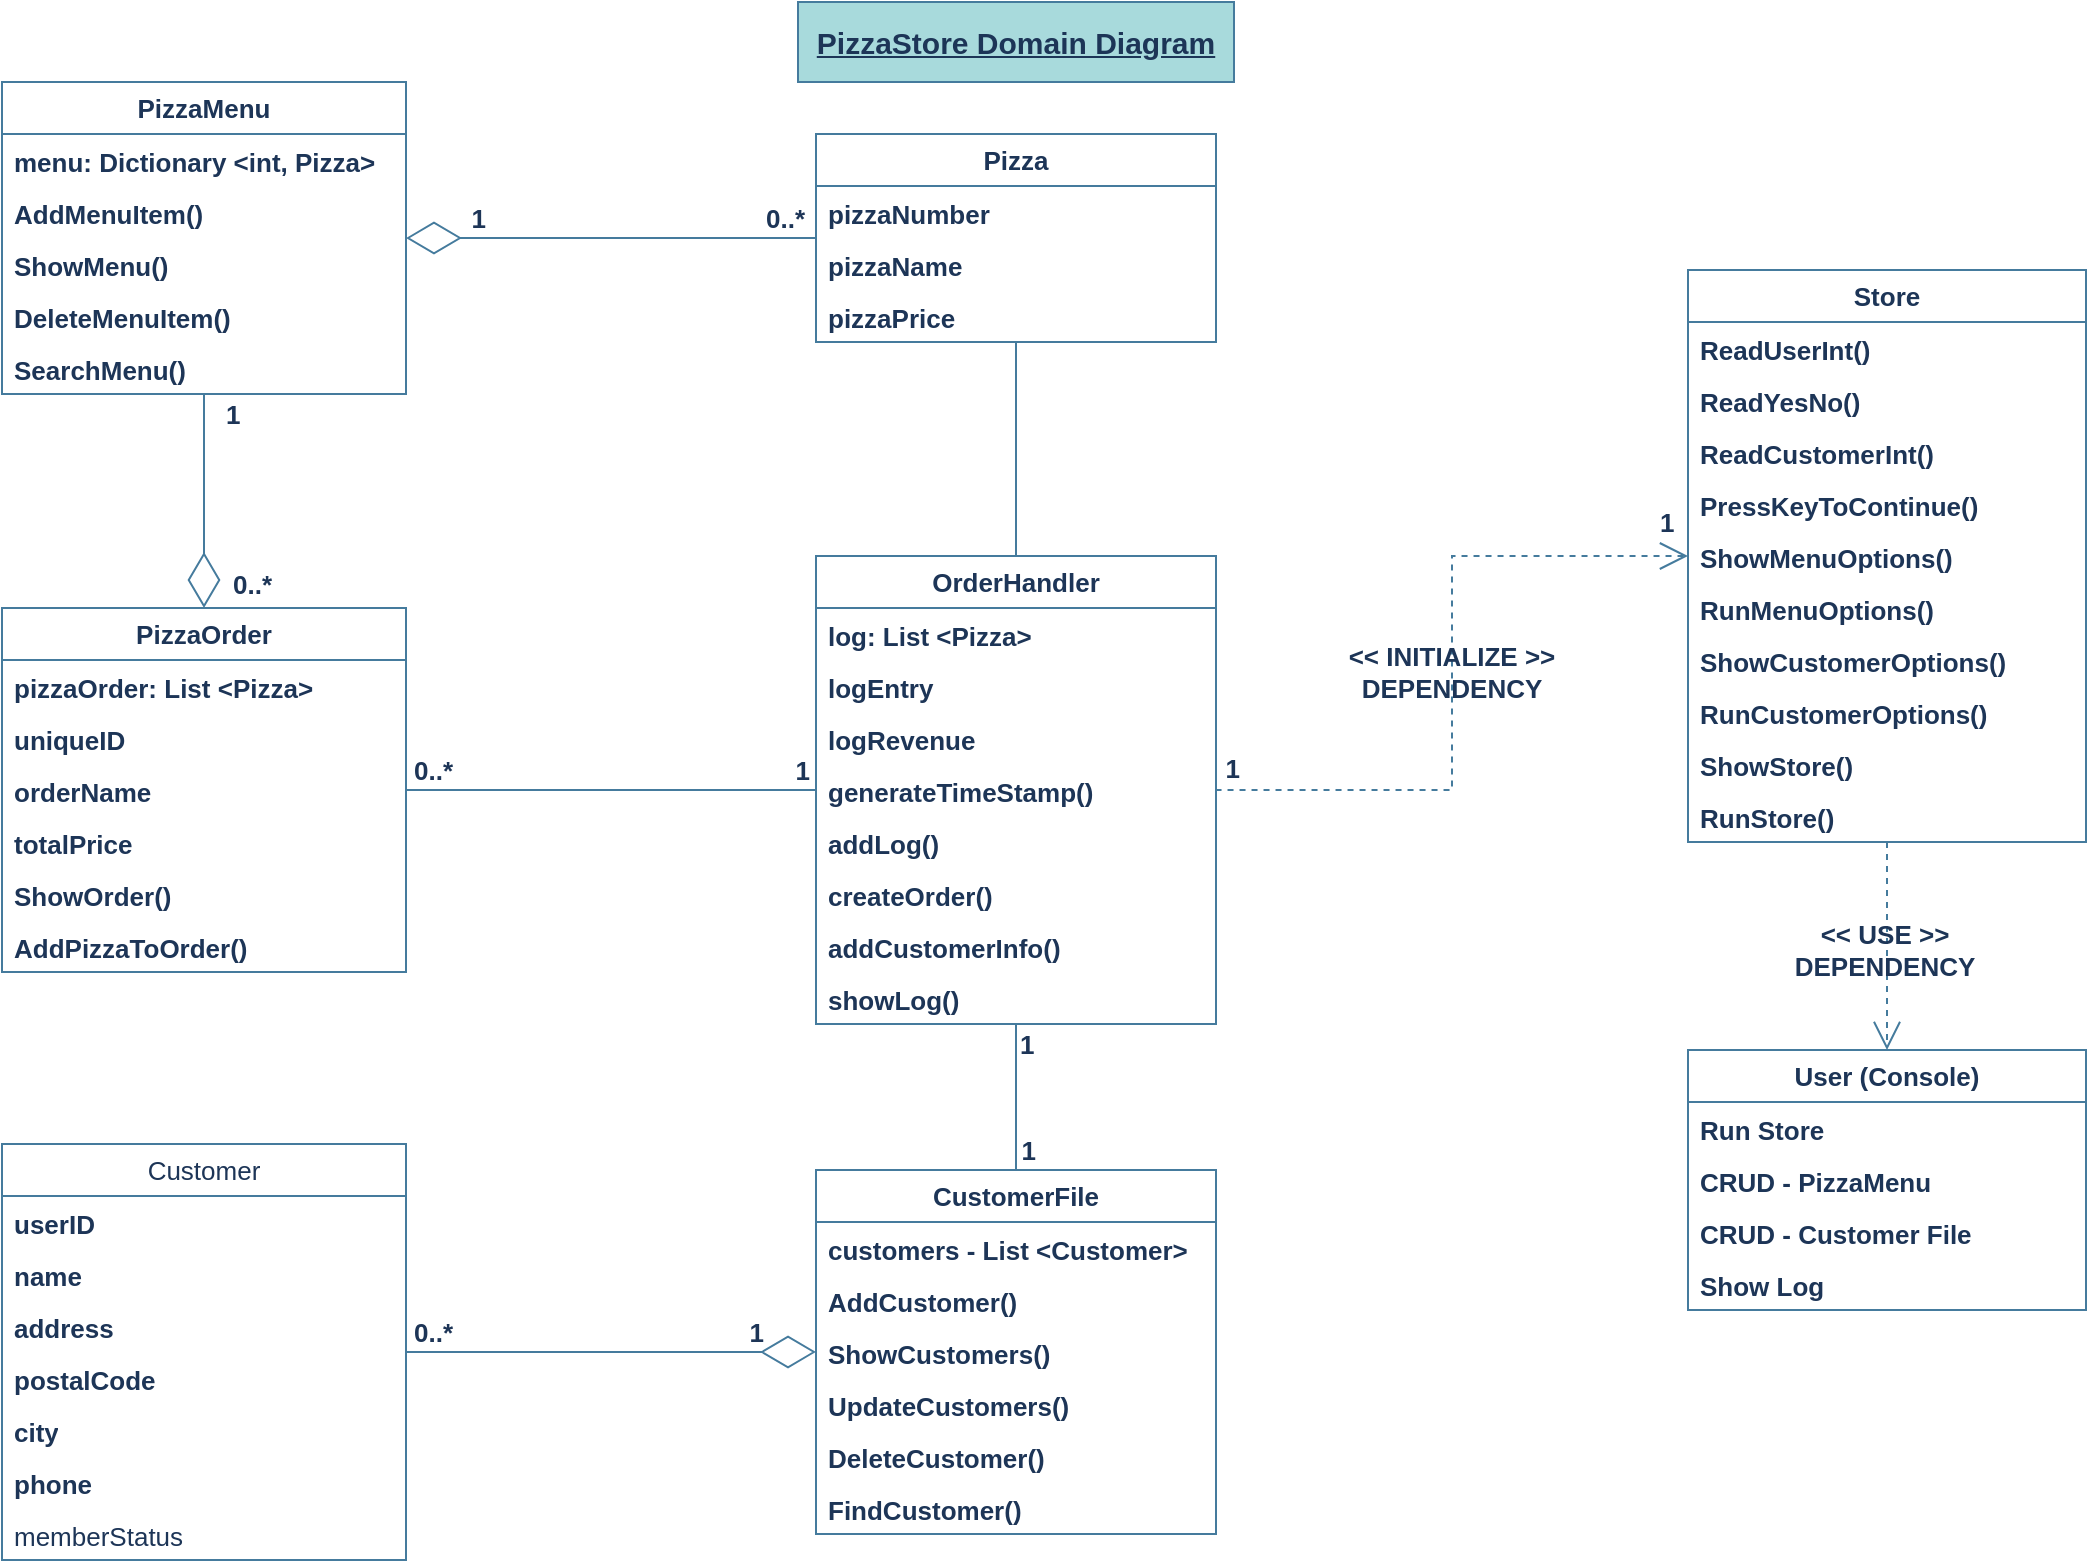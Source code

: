 <mxfile version="22.1.0" type="github">
  <diagram id="C5RBs43oDa-KdzZeNtuy" name="Page-1">
    <mxGraphModel dx="1185" dy="627" grid="1" gridSize="10" guides="1" tooltips="1" connect="1" arrows="1" fold="1" page="1" pageScale="1" pageWidth="1169" pageHeight="827" math="0" shadow="0">
      <root>
        <mxCell id="WIyWlLk6GJQsqaUBKTNV-0" />
        <mxCell id="WIyWlLk6GJQsqaUBKTNV-1" parent="WIyWlLk6GJQsqaUBKTNV-0" />
        <mxCell id="O_Y6mMK3dRPVU0kC8uj1-0" style="edgeStyle=orthogonalEdgeStyle;rounded=0;orthogonalLoop=1;jettySize=auto;html=1;endArrow=none;endFill=0;labelBackgroundColor=none;strokeColor=#457B9D;fontColor=default;" parent="WIyWlLk6GJQsqaUBKTNV-1" source="aBDvLTNAFJ3Gb6Voetzl-57" target="aBDvLTNAFJ3Gb6Voetzl-87" edge="1">
          <mxGeometry relative="1" as="geometry" />
        </mxCell>
        <mxCell id="aBDvLTNAFJ3Gb6Voetzl-57" value="Pizza" style="swimlane;fontStyle=1;childLayout=stackLayout;horizontal=1;startSize=26;fillColor=none;horizontalStack=0;resizeParent=1;resizeParentMax=0;resizeLast=0;collapsible=1;marginBottom=0;whiteSpace=wrap;html=1;fontSize=13;spacing=2;rounded=0;labelBackgroundColor=none;strokeColor=#457B9D;fontColor=#1D3557;" parent="WIyWlLk6GJQsqaUBKTNV-1" vertex="1">
          <mxGeometry x="485" y="86" width="200" height="104" as="geometry" />
        </mxCell>
        <mxCell id="aBDvLTNAFJ3Gb6Voetzl-58" value="pizzaNumber" style="text;strokeColor=none;fillColor=none;align=left;verticalAlign=top;spacingLeft=4;spacingRight=4;overflow=hidden;rotatable=0;points=[[0,0.5],[1,0.5]];portConstraint=eastwest;whiteSpace=wrap;html=1;fontSize=13;spacing=2;rounded=0;labelBackgroundColor=none;fontColor=#1D3557;fontStyle=1" parent="aBDvLTNAFJ3Gb6Voetzl-57" vertex="1">
          <mxGeometry y="26" width="200" height="26" as="geometry" />
        </mxCell>
        <mxCell id="aBDvLTNAFJ3Gb6Voetzl-59" value="pizzaName" style="text;strokeColor=none;fillColor=none;align=left;verticalAlign=top;spacingLeft=4;spacingRight=4;overflow=hidden;rotatable=0;points=[[0,0.5],[1,0.5]];portConstraint=eastwest;whiteSpace=wrap;html=1;fontSize=13;spacing=2;rounded=0;labelBackgroundColor=none;fontColor=#1D3557;fontStyle=1" parent="aBDvLTNAFJ3Gb6Voetzl-57" vertex="1">
          <mxGeometry y="52" width="200" height="26" as="geometry" />
        </mxCell>
        <mxCell id="aBDvLTNAFJ3Gb6Voetzl-60" value="pizzaPrice" style="text;strokeColor=none;fillColor=none;align=left;verticalAlign=top;spacingLeft=4;spacingRight=4;overflow=hidden;rotatable=0;points=[[0,0.5],[1,0.5]];portConstraint=eastwest;whiteSpace=wrap;html=1;fontSize=13;spacing=2;rounded=0;labelBackgroundColor=none;fontColor=#1D3557;fontStyle=1" parent="aBDvLTNAFJ3Gb6Voetzl-57" vertex="1">
          <mxGeometry y="78" width="200" height="26" as="geometry" />
        </mxCell>
        <mxCell id="aBDvLTNAFJ3Gb6Voetzl-66" value="User (Console)" style="swimlane;fontStyle=1;childLayout=stackLayout;horizontal=1;startSize=26;fillColor=none;horizontalStack=0;resizeParent=1;resizeParentMax=0;resizeLast=0;collapsible=1;marginBottom=0;whiteSpace=wrap;html=1;fontSize=13;spacing=2;rounded=0;labelBackgroundColor=none;strokeColor=#457B9D;fontColor=#1D3557;" parent="WIyWlLk6GJQsqaUBKTNV-1" vertex="1">
          <mxGeometry x="921" y="544" width="199" height="130" as="geometry" />
        </mxCell>
        <mxCell id="Fs0DSUo9vgdI05pbm_D--35" value="Run Store" style="text;strokeColor=none;fillColor=none;align=left;verticalAlign=top;spacingLeft=4;spacingRight=4;overflow=hidden;rotatable=0;points=[[0,0.5],[1,0.5]];portConstraint=eastwest;whiteSpace=wrap;html=1;fontSize=13;spacing=2;rounded=0;labelBackgroundColor=none;fontColor=#1D3557;fontStyle=1" parent="aBDvLTNAFJ3Gb6Voetzl-66" vertex="1">
          <mxGeometry y="26" width="199" height="26" as="geometry" />
        </mxCell>
        <mxCell id="aBDvLTNAFJ3Gb6Voetzl-71" value="CRUD - PizzaMenu" style="text;strokeColor=none;fillColor=none;align=left;verticalAlign=top;spacingLeft=4;spacingRight=4;overflow=hidden;rotatable=0;points=[[0,0.5],[1,0.5]];portConstraint=eastwest;whiteSpace=wrap;html=1;fontSize=13;spacing=2;rounded=0;labelBackgroundColor=none;fontColor=#1D3557;fontStyle=1" parent="aBDvLTNAFJ3Gb6Voetzl-66" vertex="1">
          <mxGeometry y="52" width="199" height="26" as="geometry" />
        </mxCell>
        <mxCell id="Fs0DSUo9vgdI05pbm_D--8" value="CRUD - Customer File&amp;nbsp;" style="text;strokeColor=none;fillColor=none;align=left;verticalAlign=top;spacingLeft=4;spacingRight=4;overflow=hidden;rotatable=0;points=[[0,0.5],[1,0.5]];portConstraint=eastwest;whiteSpace=wrap;html=1;fontSize=13;spacing=2;rounded=0;labelBackgroundColor=none;fontColor=#1D3557;fontStyle=1" parent="aBDvLTNAFJ3Gb6Voetzl-66" vertex="1">
          <mxGeometry y="78" width="199" height="26" as="geometry" />
        </mxCell>
        <mxCell id="Fs0DSUo9vgdI05pbm_D--9" value="Show Log" style="text;strokeColor=none;fillColor=none;align=left;verticalAlign=top;spacingLeft=4;spacingRight=4;overflow=hidden;rotatable=0;points=[[0,0.5],[1,0.5]];portConstraint=eastwest;whiteSpace=wrap;html=1;fontSize=13;spacing=2;rounded=0;labelBackgroundColor=none;fontColor=#1D3557;fontStyle=1" parent="aBDvLTNAFJ3Gb6Voetzl-66" vertex="1">
          <mxGeometry y="104" width="199" height="26" as="geometry" />
        </mxCell>
        <mxCell id="aBDvLTNAFJ3Gb6Voetzl-87" value="OrderHandler" style="swimlane;fontStyle=1;childLayout=stackLayout;horizontal=1;startSize=26;fillColor=none;horizontalStack=0;resizeParent=1;resizeParentMax=0;resizeLast=0;collapsible=1;marginBottom=0;whiteSpace=wrap;html=1;fontSize=13;spacing=2;rounded=0;labelBackgroundColor=none;strokeColor=#457B9D;fontColor=#1D3557;" parent="WIyWlLk6GJQsqaUBKTNV-1" vertex="1">
          <mxGeometry x="485" y="297" width="200" height="234" as="geometry" />
        </mxCell>
        <mxCell id="Fs0DSUo9vgdI05pbm_D--30" value="log: List &amp;lt;Pizza&amp;gt;" style="text;strokeColor=none;fillColor=none;align=left;verticalAlign=top;spacingLeft=4;spacingRight=4;overflow=hidden;rotatable=0;points=[[0,0.5],[1,0.5]];portConstraint=eastwest;whiteSpace=wrap;html=1;fontSize=13;spacing=2;rounded=0;labelBackgroundColor=none;fontColor=#1D3557;fontStyle=1" parent="aBDvLTNAFJ3Gb6Voetzl-87" vertex="1">
          <mxGeometry y="26" width="200" height="26" as="geometry" />
        </mxCell>
        <mxCell id="aBDvLTNAFJ3Gb6Voetzl-89" value="logEntry" style="text;strokeColor=none;fillColor=none;align=left;verticalAlign=top;spacingLeft=4;spacingRight=4;overflow=hidden;rotatable=0;points=[[0,0.5],[1,0.5]];portConstraint=eastwest;whiteSpace=wrap;html=1;fontSize=13;spacing=2;rounded=0;labelBackgroundColor=none;fontColor=#1D3557;fontStyle=1" parent="aBDvLTNAFJ3Gb6Voetzl-87" vertex="1">
          <mxGeometry y="52" width="200" height="26" as="geometry" />
        </mxCell>
        <mxCell id="aBDvLTNAFJ3Gb6Voetzl-90" value="logRevenue" style="text;strokeColor=none;fillColor=none;align=left;verticalAlign=top;spacingLeft=4;spacingRight=4;overflow=hidden;rotatable=0;points=[[0,0.5],[1,0.5]];portConstraint=eastwest;whiteSpace=wrap;html=1;fontSize=13;spacing=2;rounded=0;labelBackgroundColor=none;fontColor=#1D3557;fontStyle=1" parent="aBDvLTNAFJ3Gb6Voetzl-87" vertex="1">
          <mxGeometry y="78" width="200" height="26" as="geometry" />
        </mxCell>
        <mxCell id="aBDvLTNAFJ3Gb6Voetzl-92" value="generateTimeStamp()" style="text;strokeColor=none;fillColor=none;align=left;verticalAlign=top;spacingLeft=4;spacingRight=4;overflow=hidden;rotatable=0;points=[[0,0.5],[1,0.5]];portConstraint=eastwest;whiteSpace=wrap;html=1;fontSize=13;spacing=2;rounded=0;labelBackgroundColor=none;fontColor=#1D3557;fontStyle=1" parent="aBDvLTNAFJ3Gb6Voetzl-87" vertex="1">
          <mxGeometry y="104" width="200" height="26" as="geometry" />
        </mxCell>
        <mxCell id="aBDvLTNAFJ3Gb6Voetzl-93" value="addLog()" style="text;strokeColor=none;fillColor=none;align=left;verticalAlign=top;spacingLeft=4;spacingRight=4;overflow=hidden;rotatable=0;points=[[0,0.5],[1,0.5]];portConstraint=eastwest;whiteSpace=wrap;html=1;fontSize=13;spacing=2;rounded=0;labelBackgroundColor=none;fontColor=#1D3557;fontStyle=1" parent="aBDvLTNAFJ3Gb6Voetzl-87" vertex="1">
          <mxGeometry y="130" width="200" height="26" as="geometry" />
        </mxCell>
        <mxCell id="aBDvLTNAFJ3Gb6Voetzl-94" value="createOrder()" style="text;strokeColor=none;fillColor=none;align=left;verticalAlign=top;spacingLeft=4;spacingRight=4;overflow=hidden;rotatable=0;points=[[0,0.5],[1,0.5]];portConstraint=eastwest;whiteSpace=wrap;html=1;fontSize=13;spacing=2;rounded=0;labelBackgroundColor=none;fontColor=#1D3557;fontStyle=1" parent="aBDvLTNAFJ3Gb6Voetzl-87" vertex="1">
          <mxGeometry y="156" width="200" height="26" as="geometry" />
        </mxCell>
        <mxCell id="Fs0DSUo9vgdI05pbm_D--28" value="addCustomerInfo()" style="text;strokeColor=none;fillColor=none;align=left;verticalAlign=top;spacingLeft=4;spacingRight=4;overflow=hidden;rotatable=0;points=[[0,0.5],[1,0.5]];portConstraint=eastwest;whiteSpace=wrap;html=1;fontSize=13;spacing=2;rounded=0;labelBackgroundColor=none;fontColor=#1D3557;fontStyle=1" parent="aBDvLTNAFJ3Gb6Voetzl-87" vertex="1">
          <mxGeometry y="182" width="200" height="26" as="geometry" />
        </mxCell>
        <mxCell id="Fs0DSUo9vgdI05pbm_D--29" value="showLog()" style="text;strokeColor=none;fillColor=none;align=left;verticalAlign=top;spacingLeft=4;spacingRight=4;overflow=hidden;rotatable=0;points=[[0,0.5],[1,0.5]];portConstraint=eastwest;whiteSpace=wrap;html=1;fontSize=13;spacing=2;rounded=0;labelBackgroundColor=none;fontColor=#1D3557;fontStyle=1" parent="aBDvLTNAFJ3Gb6Voetzl-87" vertex="1">
          <mxGeometry y="208" width="200" height="26" as="geometry" />
        </mxCell>
        <mxCell id="aBDvLTNAFJ3Gb6Voetzl-101" value="PizzaOrder" style="swimlane;fontStyle=1;childLayout=stackLayout;horizontal=1;startSize=26;fillColor=none;horizontalStack=0;resizeParent=1;resizeParentMax=0;resizeLast=0;collapsible=1;marginBottom=0;whiteSpace=wrap;html=1;fontSize=13;spacing=2;rounded=0;labelBackgroundColor=none;strokeColor=#457B9D;fontColor=#1D3557;" parent="WIyWlLk6GJQsqaUBKTNV-1" vertex="1">
          <mxGeometry x="78" y="323" width="202" height="182" as="geometry" />
        </mxCell>
        <mxCell id="aBDvLTNAFJ3Gb6Voetzl-105" value="pizzaOrder: List &amp;lt;Pizza&amp;gt;" style="text;strokeColor=none;fillColor=none;align=left;verticalAlign=top;spacingLeft=4;spacingRight=4;overflow=hidden;rotatable=0;points=[[0,0.5],[1,0.5]];portConstraint=eastwest;whiteSpace=wrap;html=1;fontSize=13;spacing=2;rounded=0;labelBackgroundColor=none;fontColor=#1D3557;fontStyle=1" parent="aBDvLTNAFJ3Gb6Voetzl-101" vertex="1">
          <mxGeometry y="26" width="202" height="26" as="geometry" />
        </mxCell>
        <mxCell id="aBDvLTNAFJ3Gb6Voetzl-102" value="uniqueID" style="text;strokeColor=none;fillColor=none;align=left;verticalAlign=top;spacingLeft=4;spacingRight=4;overflow=hidden;rotatable=0;points=[[0,0.5],[1,0.5]];portConstraint=eastwest;whiteSpace=wrap;html=1;fontSize=13;spacing=2;rounded=0;labelBackgroundColor=none;fontColor=#1D3557;fontStyle=1" parent="aBDvLTNAFJ3Gb6Voetzl-101" vertex="1">
          <mxGeometry y="52" width="202" height="26" as="geometry" />
        </mxCell>
        <mxCell id="aBDvLTNAFJ3Gb6Voetzl-103" value="orderName" style="text;strokeColor=none;fillColor=none;align=left;verticalAlign=top;spacingLeft=4;spacingRight=4;overflow=hidden;rotatable=0;points=[[0,0.5],[1,0.5]];portConstraint=eastwest;whiteSpace=wrap;html=1;fontSize=13;spacing=2;rounded=0;labelBackgroundColor=none;fontColor=#1D3557;fontStyle=1" parent="aBDvLTNAFJ3Gb6Voetzl-101" vertex="1">
          <mxGeometry y="78" width="202" height="26" as="geometry" />
        </mxCell>
        <mxCell id="aBDvLTNAFJ3Gb6Voetzl-104" value="totalPrice" style="text;strokeColor=none;fillColor=none;align=left;verticalAlign=top;spacingLeft=4;spacingRight=4;overflow=hidden;rotatable=0;points=[[0,0.5],[1,0.5]];portConstraint=eastwest;whiteSpace=wrap;html=1;fontSize=13;spacing=2;rounded=0;labelBackgroundColor=none;fontColor=#1D3557;fontStyle=1" parent="aBDvLTNAFJ3Gb6Voetzl-101" vertex="1">
          <mxGeometry y="104" width="202" height="26" as="geometry" />
        </mxCell>
        <mxCell id="aBDvLTNAFJ3Gb6Voetzl-106" value="ShowOrder()" style="text;strokeColor=none;fillColor=none;align=left;verticalAlign=top;spacingLeft=4;spacingRight=4;overflow=hidden;rotatable=0;points=[[0,0.5],[1,0.5]];portConstraint=eastwest;whiteSpace=wrap;html=1;fontSize=13;spacing=2;rounded=0;labelBackgroundColor=none;fontColor=#1D3557;fontStyle=1" parent="aBDvLTNAFJ3Gb6Voetzl-101" vertex="1">
          <mxGeometry y="130" width="202" height="26" as="geometry" />
        </mxCell>
        <mxCell id="aBDvLTNAFJ3Gb6Voetzl-107" value="AddPizzaToOrder()" style="text;strokeColor=none;fillColor=none;align=left;verticalAlign=top;spacingLeft=4;spacingRight=4;overflow=hidden;rotatable=0;points=[[0,0.5],[1,0.5]];portConstraint=eastwest;whiteSpace=wrap;html=1;fontSize=13;spacing=2;rounded=0;labelBackgroundColor=none;fontColor=#1D3557;fontStyle=1" parent="aBDvLTNAFJ3Gb6Voetzl-101" vertex="1">
          <mxGeometry y="156" width="202" height="26" as="geometry" />
        </mxCell>
        <mxCell id="aBDvLTNAFJ3Gb6Voetzl-126" value="Store" style="swimlane;fontStyle=1;childLayout=stackLayout;horizontal=1;startSize=26;fillColor=none;horizontalStack=0;resizeParent=1;resizeParentMax=0;resizeLast=0;collapsible=1;marginBottom=0;whiteSpace=wrap;html=1;fontSize=13;spacing=2;rounded=0;labelBackgroundColor=none;strokeColor=#457B9D;fontColor=#1D3557;" parent="WIyWlLk6GJQsqaUBKTNV-1" vertex="1">
          <mxGeometry x="921" y="154" width="199" height="286" as="geometry" />
        </mxCell>
        <mxCell id="aBDvLTNAFJ3Gb6Voetzl-127" value="ReadUserInt()" style="text;strokeColor=none;fillColor=none;align=left;verticalAlign=top;spacingLeft=4;spacingRight=4;overflow=hidden;rotatable=0;points=[[0,0.5],[1,0.5]];portConstraint=eastwest;whiteSpace=wrap;html=1;fontSize=13;spacing=2;rounded=0;labelBackgroundColor=none;fontColor=#1D3557;fontStyle=1" parent="aBDvLTNAFJ3Gb6Voetzl-126" vertex="1">
          <mxGeometry y="26" width="199" height="26" as="geometry" />
        </mxCell>
        <mxCell id="aBDvLTNAFJ3Gb6Voetzl-128" value="ReadYesNo()" style="text;strokeColor=none;fillColor=none;align=left;verticalAlign=top;spacingLeft=4;spacingRight=4;overflow=hidden;rotatable=0;points=[[0,0.5],[1,0.5]];portConstraint=eastwest;whiteSpace=wrap;html=1;fontSize=13;spacing=2;rounded=0;labelBackgroundColor=none;fontColor=#1D3557;fontStyle=1" parent="aBDvLTNAFJ3Gb6Voetzl-126" vertex="1">
          <mxGeometry y="52" width="199" height="26" as="geometry" />
        </mxCell>
        <mxCell id="aBDvLTNAFJ3Gb6Voetzl-129" value="ReadCustomerInt()" style="text;strokeColor=none;fillColor=none;align=left;verticalAlign=top;spacingLeft=4;spacingRight=4;overflow=hidden;rotatable=0;points=[[0,0.5],[1,0.5]];portConstraint=eastwest;whiteSpace=wrap;html=1;fontSize=13;spacing=2;rounded=0;labelBackgroundColor=none;fontColor=#1D3557;fontStyle=1" parent="aBDvLTNAFJ3Gb6Voetzl-126" vertex="1">
          <mxGeometry y="78" width="199" height="26" as="geometry" />
        </mxCell>
        <mxCell id="aBDvLTNAFJ3Gb6Voetzl-130" value="PressKeyToContinue()" style="text;strokeColor=none;fillColor=none;align=left;verticalAlign=top;spacingLeft=4;spacingRight=4;overflow=hidden;rotatable=0;points=[[0,0.5],[1,0.5]];portConstraint=eastwest;whiteSpace=wrap;html=1;fontSize=13;spacing=2;rounded=0;labelBackgroundColor=none;fontColor=#1D3557;fontStyle=1" parent="aBDvLTNAFJ3Gb6Voetzl-126" vertex="1">
          <mxGeometry y="104" width="199" height="26" as="geometry" />
        </mxCell>
        <mxCell id="aBDvLTNAFJ3Gb6Voetzl-131" value="ShowMenuOptions()" style="text;strokeColor=none;fillColor=none;align=left;verticalAlign=top;spacingLeft=4;spacingRight=4;overflow=hidden;rotatable=0;points=[[0,0.5],[1,0.5]];portConstraint=eastwest;whiteSpace=wrap;html=1;fontSize=13;spacing=2;rounded=0;labelBackgroundColor=none;fontColor=#1D3557;fontStyle=1" parent="aBDvLTNAFJ3Gb6Voetzl-126" vertex="1">
          <mxGeometry y="130" width="199" height="26" as="geometry" />
        </mxCell>
        <mxCell id="aBDvLTNAFJ3Gb6Voetzl-132" value="RunMenuOptions()" style="text;strokeColor=none;fillColor=none;align=left;verticalAlign=top;spacingLeft=4;spacingRight=4;overflow=hidden;rotatable=0;points=[[0,0.5],[1,0.5]];portConstraint=eastwest;whiteSpace=wrap;html=1;fontSize=13;spacing=2;rounded=0;labelBackgroundColor=none;fontColor=#1D3557;fontStyle=1" parent="aBDvLTNAFJ3Gb6Voetzl-126" vertex="1">
          <mxGeometry y="156" width="199" height="26" as="geometry" />
        </mxCell>
        <mxCell id="Fs0DSUo9vgdI05pbm_D--31" value="ShowCustomerOptions()" style="text;strokeColor=none;fillColor=none;align=left;verticalAlign=top;spacingLeft=4;spacingRight=4;overflow=hidden;rotatable=0;points=[[0,0.5],[1,0.5]];portConstraint=eastwest;whiteSpace=wrap;html=1;fontSize=13;spacing=2;rounded=0;labelBackgroundColor=none;fontColor=#1D3557;fontStyle=1" parent="aBDvLTNAFJ3Gb6Voetzl-126" vertex="1">
          <mxGeometry y="182" width="199" height="26" as="geometry" />
        </mxCell>
        <mxCell id="Fs0DSUo9vgdI05pbm_D--32" value="RunCustomerOptions()" style="text;strokeColor=none;fillColor=none;align=left;verticalAlign=top;spacingLeft=4;spacingRight=4;overflow=hidden;rotatable=0;points=[[0,0.5],[1,0.5]];portConstraint=eastwest;whiteSpace=wrap;html=1;fontSize=13;spacing=2;rounded=0;labelBackgroundColor=none;fontColor=#1D3557;fontStyle=1" parent="aBDvLTNAFJ3Gb6Voetzl-126" vertex="1">
          <mxGeometry y="208" width="199" height="26" as="geometry" />
        </mxCell>
        <mxCell id="Fs0DSUo9vgdI05pbm_D--33" value="ShowStore()" style="text;strokeColor=none;fillColor=none;align=left;verticalAlign=top;spacingLeft=4;spacingRight=4;overflow=hidden;rotatable=0;points=[[0,0.5],[1,0.5]];portConstraint=eastwest;whiteSpace=wrap;html=1;fontSize=13;spacing=2;rounded=0;labelBackgroundColor=none;fontColor=#1D3557;fontStyle=1" parent="aBDvLTNAFJ3Gb6Voetzl-126" vertex="1">
          <mxGeometry y="234" width="199" height="26" as="geometry" />
        </mxCell>
        <mxCell id="Fs0DSUo9vgdI05pbm_D--34" value="RunStore()" style="text;strokeColor=none;fillColor=none;align=left;verticalAlign=top;spacingLeft=4;spacingRight=4;overflow=hidden;rotatable=0;points=[[0,0.5],[1,0.5]];portConstraint=eastwest;whiteSpace=wrap;html=1;fontSize=13;spacing=2;rounded=0;labelBackgroundColor=none;fontColor=#1D3557;fontStyle=1" parent="aBDvLTNAFJ3Gb6Voetzl-126" vertex="1">
          <mxGeometry y="260" width="199" height="26" as="geometry" />
        </mxCell>
        <mxCell id="Fs0DSUo9vgdI05pbm_D--0" value="Customer" style="swimlane;fontStyle=0;childLayout=stackLayout;horizontal=1;startSize=26;fillColor=none;horizontalStack=0;resizeParent=1;resizeParentMax=0;resizeLast=0;collapsible=1;marginBottom=0;whiteSpace=wrap;html=1;fontSize=13;spacing=2;rounded=0;labelBackgroundColor=none;strokeColor=#457B9D;fontColor=#1D3557;" parent="WIyWlLk6GJQsqaUBKTNV-1" vertex="1">
          <mxGeometry x="78" y="591" width="202" height="208" as="geometry" />
        </mxCell>
        <mxCell id="Fs0DSUo9vgdI05pbm_D--1" value="userID" style="text;strokeColor=none;fillColor=none;align=left;verticalAlign=top;spacingLeft=4;spacingRight=4;overflow=hidden;rotatable=0;points=[[0,0.5],[1,0.5]];portConstraint=eastwest;whiteSpace=wrap;html=1;fontSize=13;spacing=2;rounded=0;labelBackgroundColor=none;fontColor=#1D3557;fontStyle=1" parent="Fs0DSUo9vgdI05pbm_D--0" vertex="1">
          <mxGeometry y="26" width="202" height="26" as="geometry" />
        </mxCell>
        <mxCell id="Fs0DSUo9vgdI05pbm_D--2" value="name" style="text;strokeColor=none;fillColor=none;align=left;verticalAlign=top;spacingLeft=4;spacingRight=4;overflow=hidden;rotatable=0;points=[[0,0.5],[1,0.5]];portConstraint=eastwest;whiteSpace=wrap;html=1;fontSize=13;spacing=2;rounded=0;labelBackgroundColor=none;fontColor=#1D3557;fontStyle=1" parent="Fs0DSUo9vgdI05pbm_D--0" vertex="1">
          <mxGeometry y="52" width="202" height="26" as="geometry" />
        </mxCell>
        <mxCell id="Fs0DSUo9vgdI05pbm_D--3" value="address" style="text;strokeColor=none;fillColor=none;align=left;verticalAlign=top;spacingLeft=4;spacingRight=4;overflow=hidden;rotatable=0;points=[[0,0.5],[1,0.5]];portConstraint=eastwest;whiteSpace=wrap;html=1;fontSize=13;spacing=2;rounded=0;labelBackgroundColor=none;fontColor=#1D3557;fontStyle=1" parent="Fs0DSUo9vgdI05pbm_D--0" vertex="1">
          <mxGeometry y="78" width="202" height="26" as="geometry" />
        </mxCell>
        <mxCell id="Fs0DSUo9vgdI05pbm_D--4" value="postalCode" style="text;strokeColor=none;fillColor=none;align=left;verticalAlign=top;spacingLeft=4;spacingRight=4;overflow=hidden;rotatable=0;points=[[0,0.5],[1,0.5]];portConstraint=eastwest;whiteSpace=wrap;html=1;fontSize=13;spacing=2;rounded=0;labelBackgroundColor=none;fontColor=#1D3557;fontStyle=1" parent="Fs0DSUo9vgdI05pbm_D--0" vertex="1">
          <mxGeometry y="104" width="202" height="26" as="geometry" />
        </mxCell>
        <mxCell id="Fs0DSUo9vgdI05pbm_D--10" value="city" style="text;strokeColor=none;fillColor=none;align=left;verticalAlign=top;spacingLeft=4;spacingRight=4;overflow=hidden;rotatable=0;points=[[0,0.5],[1,0.5]];portConstraint=eastwest;whiteSpace=wrap;html=1;fontSize=13;spacing=2;rounded=0;labelBackgroundColor=none;fontColor=#1D3557;fontStyle=1" parent="Fs0DSUo9vgdI05pbm_D--0" vertex="1">
          <mxGeometry y="130" width="202" height="26" as="geometry" />
        </mxCell>
        <mxCell id="Fs0DSUo9vgdI05pbm_D--6" value="phone" style="text;strokeColor=none;fillColor=none;align=left;verticalAlign=top;spacingLeft=4;spacingRight=4;overflow=hidden;rotatable=0;points=[[0,0.5],[1,0.5]];portConstraint=eastwest;whiteSpace=wrap;html=1;fontSize=13;spacing=2;rounded=0;labelBackgroundColor=none;fontColor=#1D3557;fontStyle=1" parent="Fs0DSUo9vgdI05pbm_D--0" vertex="1">
          <mxGeometry y="156" width="202" height="26" as="geometry" />
        </mxCell>
        <mxCell id="Fs0DSUo9vgdI05pbm_D--27" value="memberStatus" style="text;strokeColor=none;fillColor=none;align=left;verticalAlign=top;spacingLeft=4;spacingRight=4;overflow=hidden;rotatable=0;points=[[0,0.5],[1,0.5]];portConstraint=eastwest;whiteSpace=wrap;html=1;fontSize=13;spacing=2;rounded=0;labelBackgroundColor=none;fontColor=#1D3557;" parent="Fs0DSUo9vgdI05pbm_D--0" vertex="1">
          <mxGeometry y="182" width="202" height="26" as="geometry" />
        </mxCell>
        <mxCell id="Fs0DSUo9vgdI05pbm_D--11" value="PizzaMenu" style="swimlane;fontStyle=1;childLayout=stackLayout;horizontal=1;startSize=26;fillColor=none;horizontalStack=0;resizeParent=1;resizeParentMax=0;resizeLast=0;collapsible=1;marginBottom=0;whiteSpace=wrap;html=1;fontSize=13;spacing=2;rounded=0;labelBackgroundColor=none;strokeColor=#457B9D;fontColor=#1D3557;" parent="WIyWlLk6GJQsqaUBKTNV-1" vertex="1">
          <mxGeometry x="78" y="60" width="202" height="156" as="geometry" />
        </mxCell>
        <mxCell id="Fs0DSUo9vgdI05pbm_D--12" value="menu: Dictionary &amp;lt;int, Pizza&amp;gt;" style="text;strokeColor=none;fillColor=none;align=left;verticalAlign=top;spacingLeft=4;spacingRight=4;overflow=hidden;rotatable=0;points=[[0,0.5],[1,0.5]];portConstraint=eastwest;whiteSpace=wrap;html=1;fontSize=13;spacing=2;rounded=0;labelBackgroundColor=none;fontColor=#1D3557;fontStyle=1" parent="Fs0DSUo9vgdI05pbm_D--11" vertex="1">
          <mxGeometry y="26" width="202" height="26" as="geometry" />
        </mxCell>
        <mxCell id="Fs0DSUo9vgdI05pbm_D--15" value="AddMenuItem()" style="text;strokeColor=none;fillColor=none;align=left;verticalAlign=top;spacingLeft=4;spacingRight=4;overflow=hidden;rotatable=0;points=[[0,0.5],[1,0.5]];portConstraint=eastwest;whiteSpace=wrap;html=1;fontSize=13;spacing=2;rounded=0;labelBackgroundColor=none;fontColor=#1D3557;fontStyle=1" parent="Fs0DSUo9vgdI05pbm_D--11" vertex="1">
          <mxGeometry y="52" width="202" height="26" as="geometry" />
        </mxCell>
        <mxCell id="Fs0DSUo9vgdI05pbm_D--13" value="ShowMenu()" style="text;strokeColor=none;fillColor=none;align=left;verticalAlign=top;spacingLeft=4;spacingRight=4;overflow=hidden;rotatable=0;points=[[0,0.5],[1,0.5]];portConstraint=eastwest;whiteSpace=wrap;html=1;fontSize=13;spacing=2;rounded=0;labelBackgroundColor=none;fontColor=#1D3557;fontStyle=1" parent="Fs0DSUo9vgdI05pbm_D--11" vertex="1">
          <mxGeometry y="78" width="202" height="26" as="geometry" />
        </mxCell>
        <mxCell id="Fs0DSUo9vgdI05pbm_D--16" value="DeleteMenuItem()" style="text;strokeColor=none;fillColor=none;align=left;verticalAlign=top;spacingLeft=4;spacingRight=4;overflow=hidden;rotatable=0;points=[[0,0.5],[1,0.5]];portConstraint=eastwest;whiteSpace=wrap;html=1;fontSize=13;spacing=2;rounded=0;labelBackgroundColor=none;fontColor=#1D3557;fontStyle=1" parent="Fs0DSUo9vgdI05pbm_D--11" vertex="1">
          <mxGeometry y="104" width="202" height="26" as="geometry" />
        </mxCell>
        <mxCell id="Fs0DSUo9vgdI05pbm_D--17" value="SearchMenu()" style="text;strokeColor=none;fillColor=none;align=left;verticalAlign=top;spacingLeft=4;spacingRight=4;overflow=hidden;rotatable=0;points=[[0,0.5],[1,0.5]];portConstraint=eastwest;whiteSpace=wrap;html=1;fontSize=13;spacing=2;rounded=0;labelBackgroundColor=none;fontColor=#1D3557;fontStyle=1" parent="Fs0DSUo9vgdI05pbm_D--11" vertex="1">
          <mxGeometry y="130" width="202" height="26" as="geometry" />
        </mxCell>
        <mxCell id="Fs0DSUo9vgdI05pbm_D--20" value="CustomerFile" style="swimlane;fontStyle=1;childLayout=stackLayout;horizontal=1;startSize=26;fillColor=none;horizontalStack=0;resizeParent=1;resizeParentMax=0;resizeLast=0;collapsible=1;marginBottom=0;whiteSpace=wrap;html=1;fontSize=13;spacing=2;rounded=0;labelBackgroundColor=none;strokeColor=#457B9D;fontColor=#1D3557;" parent="WIyWlLk6GJQsqaUBKTNV-1" vertex="1">
          <mxGeometry x="485" y="604" width="200" height="182" as="geometry" />
        </mxCell>
        <mxCell id="Fs0DSUo9vgdI05pbm_D--21" value="customers - List &amp;lt;Customer&amp;gt;" style="text;strokeColor=none;fillColor=none;align=left;verticalAlign=top;spacingLeft=4;spacingRight=4;overflow=hidden;rotatable=0;points=[[0,0.5],[1,0.5]];portConstraint=eastwest;whiteSpace=wrap;html=1;fontSize=13;spacing=2;rounded=0;labelBackgroundColor=none;fontColor=#1D3557;fontStyle=1" parent="Fs0DSUo9vgdI05pbm_D--20" vertex="1">
          <mxGeometry y="26" width="200" height="26" as="geometry" />
        </mxCell>
        <mxCell id="Fs0DSUo9vgdI05pbm_D--23" value="AddCustomer()" style="text;strokeColor=none;fillColor=none;align=left;verticalAlign=top;spacingLeft=4;spacingRight=4;overflow=hidden;rotatable=0;points=[[0,0.5],[1,0.5]];portConstraint=eastwest;whiteSpace=wrap;html=1;fontSize=13;spacing=2;rounded=0;labelBackgroundColor=none;fontColor=#1D3557;fontStyle=1" parent="Fs0DSUo9vgdI05pbm_D--20" vertex="1">
          <mxGeometry y="52" width="200" height="26" as="geometry" />
        </mxCell>
        <mxCell id="Fs0DSUo9vgdI05pbm_D--22" value="ShowCustomers()" style="text;strokeColor=none;fillColor=none;align=left;verticalAlign=top;spacingLeft=4;spacingRight=4;overflow=hidden;rotatable=0;points=[[0,0.5],[1,0.5]];portConstraint=eastwest;whiteSpace=wrap;html=1;fontSize=13;spacing=2;rounded=0;labelBackgroundColor=none;fontColor=#1D3557;fontStyle=1" parent="Fs0DSUo9vgdI05pbm_D--20" vertex="1">
          <mxGeometry y="78" width="200" height="26" as="geometry" />
        </mxCell>
        <mxCell id="Fs0DSUo9vgdI05pbm_D--26" value="UpdateCustomers()" style="text;strokeColor=none;fillColor=none;align=left;verticalAlign=top;spacingLeft=4;spacingRight=4;overflow=hidden;rotatable=0;points=[[0,0.5],[1,0.5]];portConstraint=eastwest;whiteSpace=wrap;html=1;fontSize=13;spacing=2;rounded=0;labelBackgroundColor=none;fontColor=#1D3557;fontStyle=1" parent="Fs0DSUo9vgdI05pbm_D--20" vertex="1">
          <mxGeometry y="104" width="200" height="26" as="geometry" />
        </mxCell>
        <mxCell id="Fs0DSUo9vgdI05pbm_D--24" value="DeleteCustomer()" style="text;strokeColor=none;fillColor=none;align=left;verticalAlign=top;spacingLeft=4;spacingRight=4;overflow=hidden;rotatable=0;points=[[0,0.5],[1,0.5]];portConstraint=eastwest;whiteSpace=wrap;html=1;fontSize=13;spacing=2;rounded=0;labelBackgroundColor=none;fontColor=#1D3557;fontStyle=1" parent="Fs0DSUo9vgdI05pbm_D--20" vertex="1">
          <mxGeometry y="130" width="200" height="26" as="geometry" />
        </mxCell>
        <mxCell id="Fs0DSUo9vgdI05pbm_D--25" value="FindCustomer()" style="text;strokeColor=none;fillColor=none;align=left;verticalAlign=top;spacingLeft=4;spacingRight=4;overflow=hidden;rotatable=0;points=[[0,0.5],[1,0.5]];portConstraint=eastwest;whiteSpace=wrap;html=1;fontSize=13;spacing=2;rounded=0;labelBackgroundColor=none;fontColor=#1D3557;fontStyle=1" parent="Fs0DSUo9vgdI05pbm_D--20" vertex="1">
          <mxGeometry y="156" width="200" height="26" as="geometry" />
        </mxCell>
        <mxCell id="mjREX-UnQ4WWwKEavr9j-3" value="" style="endArrow=diamondThin;html=1;edgeStyle=orthogonalEdgeStyle;rounded=0;endFill=0;startSize=6;endSize=25;fontSize=13;labelBackgroundColor=none;strokeColor=#457B9D;fontColor=default;fontStyle=1" parent="WIyWlLk6GJQsqaUBKTNV-1" source="Fs0DSUo9vgdI05pbm_D--0" target="Fs0DSUo9vgdI05pbm_D--20" edge="1">
          <mxGeometry relative="1" as="geometry">
            <mxPoint x="280" y="668.29" as="sourcePoint" />
            <mxPoint x="440" y="668.29" as="targetPoint" />
          </mxGeometry>
        </mxCell>
        <mxCell id="mjREX-UnQ4WWwKEavr9j-4" value="0..*" style="edgeLabel;resizable=0;html=1;align=left;verticalAlign=bottom;fontSize=13;rounded=0;labelBackgroundColor=none;fontColor=#1D3557;fontStyle=1" parent="mjREX-UnQ4WWwKEavr9j-3" connectable="0" vertex="1">
          <mxGeometry x="-1" relative="1" as="geometry">
            <mxPoint x="2" as="offset" />
          </mxGeometry>
        </mxCell>
        <mxCell id="mjREX-UnQ4WWwKEavr9j-5" value="1" style="edgeLabel;resizable=0;html=1;align=right;verticalAlign=bottom;fontSize=13;rounded=0;labelBackgroundColor=none;fontColor=#1D3557;fontStyle=1" parent="mjREX-UnQ4WWwKEavr9j-3" connectable="0" vertex="1">
          <mxGeometry x="1" relative="1" as="geometry">
            <mxPoint x="-26" as="offset" />
          </mxGeometry>
        </mxCell>
        <mxCell id="mjREX-UnQ4WWwKEavr9j-7" value="" style="endArrow=diamondThin;html=1;edgeStyle=orthogonalEdgeStyle;rounded=0;endFill=0;startSize=6;endSize=25;fontSize=13;labelBackgroundColor=none;strokeColor=#457B9D;fontColor=default;fontStyle=1" parent="WIyWlLk6GJQsqaUBKTNV-1" source="aBDvLTNAFJ3Gb6Voetzl-57" target="Fs0DSUo9vgdI05pbm_D--11" edge="1">
          <mxGeometry relative="1" as="geometry">
            <mxPoint x="505" y="250" as="sourcePoint" />
            <mxPoint x="238" y="250" as="targetPoint" />
          </mxGeometry>
        </mxCell>
        <mxCell id="mjREX-UnQ4WWwKEavr9j-8" value="0..*" style="edgeLabel;resizable=0;html=1;align=left;verticalAlign=bottom;fontSize=13;rounded=0;labelBackgroundColor=none;fontColor=#1D3557;fontStyle=1" parent="mjREX-UnQ4WWwKEavr9j-7" connectable="0" vertex="1">
          <mxGeometry x="-1" relative="1" as="geometry">
            <mxPoint x="-27" as="offset" />
          </mxGeometry>
        </mxCell>
        <mxCell id="mjREX-UnQ4WWwKEavr9j-9" value="1" style="edgeLabel;resizable=0;html=1;align=right;verticalAlign=bottom;fontSize=13;rounded=0;labelBackgroundColor=none;fontColor=#1D3557;fontStyle=1" parent="mjREX-UnQ4WWwKEavr9j-7" connectable="0" vertex="1">
          <mxGeometry x="1" relative="1" as="geometry">
            <mxPoint x="40" as="offset" />
          </mxGeometry>
        </mxCell>
        <mxCell id="mjREX-UnQ4WWwKEavr9j-10" value="" style="endArrow=diamondThin;html=1;edgeStyle=orthogonalEdgeStyle;rounded=0;fontSize=13;startArrow=none;startFill=0;startSize=25;endFill=0;endSize=25;labelBackgroundColor=none;strokeColor=#457B9D;fontColor=default;fontStyle=1" parent="WIyWlLk6GJQsqaUBKTNV-1" source="Fs0DSUo9vgdI05pbm_D--11" target="aBDvLTNAFJ3Gb6Voetzl-101" edge="1">
          <mxGeometry relative="1" as="geometry">
            <mxPoint x="460" y="430" as="sourcePoint" />
            <mxPoint x="620" y="430" as="targetPoint" />
          </mxGeometry>
        </mxCell>
        <mxCell id="mjREX-UnQ4WWwKEavr9j-11" value="1" style="edgeLabel;resizable=0;html=1;align=left;verticalAlign=bottom;fontSize=13;rounded=0;labelBackgroundColor=none;fontColor=#1D3557;fontStyle=1" parent="mjREX-UnQ4WWwKEavr9j-10" connectable="0" vertex="1">
          <mxGeometry x="-1" relative="1" as="geometry">
            <mxPoint x="9" y="20" as="offset" />
          </mxGeometry>
        </mxCell>
        <mxCell id="mjREX-UnQ4WWwKEavr9j-12" value="0..*" style="edgeLabel;resizable=0;html=1;align=right;verticalAlign=bottom;fontSize=13;rounded=0;labelBackgroundColor=none;fontColor=#1D3557;fontStyle=1" parent="mjREX-UnQ4WWwKEavr9j-10" connectable="0" vertex="1">
          <mxGeometry x="1" relative="1" as="geometry">
            <mxPoint x="34" y="-2" as="offset" />
          </mxGeometry>
        </mxCell>
        <mxCell id="mjREX-UnQ4WWwKEavr9j-13" value="" style="endArrow=open;endSize=12;dashed=1;html=1;rounded=0;fontSize=13;labelBackgroundColor=none;strokeColor=#457B9D;fontColor=default;fontStyle=1" parent="WIyWlLk6GJQsqaUBKTNV-1" source="aBDvLTNAFJ3Gb6Voetzl-126" target="aBDvLTNAFJ3Gb6Voetzl-66" edge="1">
          <mxGeometry x="-0.006" width="160" relative="1" as="geometry">
            <mxPoint x="950" y="505" as="sourcePoint" />
            <mxPoint x="790" y="505" as="targetPoint" />
            <mxPoint as="offset" />
          </mxGeometry>
        </mxCell>
        <mxCell id="mjREX-UnQ4WWwKEavr9j-19" value="" style="endArrow=none;html=1;edgeStyle=orthogonalEdgeStyle;rounded=0;labelBackgroundColor=none;strokeColor=#457B9D;fontColor=default;fontStyle=1;fontSize=13;" parent="WIyWlLk6GJQsqaUBKTNV-1" source="aBDvLTNAFJ3Gb6Voetzl-101" target="aBDvLTNAFJ3Gb6Voetzl-87" edge="1">
          <mxGeometry relative="1" as="geometry">
            <mxPoint x="290" y="413.64" as="sourcePoint" />
            <mxPoint x="450" y="413.64" as="targetPoint" />
          </mxGeometry>
        </mxCell>
        <mxCell id="mjREX-UnQ4WWwKEavr9j-20" value="0..*" style="edgeLabel;resizable=0;html=1;align=left;verticalAlign=bottom;fontSize=13;rounded=0;labelBackgroundColor=none;fontColor=#1D3557;fontStyle=1" parent="mjREX-UnQ4WWwKEavr9j-19" connectable="0" vertex="1">
          <mxGeometry x="-1" relative="1" as="geometry">
            <mxPoint x="2" as="offset" />
          </mxGeometry>
        </mxCell>
        <mxCell id="mjREX-UnQ4WWwKEavr9j-21" value="1" style="edgeLabel;resizable=0;html=1;align=right;verticalAlign=bottom;fontSize=13;rounded=0;labelBackgroundColor=none;fontColor=#1D3557;fontStyle=1" parent="mjREX-UnQ4WWwKEavr9j-19" connectable="0" vertex="1">
          <mxGeometry x="1" relative="1" as="geometry">
            <mxPoint x="-3" as="offset" />
          </mxGeometry>
        </mxCell>
        <mxCell id="mjREX-UnQ4WWwKEavr9j-26" value="" style="endArrow=none;html=1;edgeStyle=orthogonalEdgeStyle;rounded=0;fontSize=13;labelBackgroundColor=none;strokeColor=#457B9D;fontColor=default;fontStyle=1" parent="WIyWlLk6GJQsqaUBKTNV-1" source="aBDvLTNAFJ3Gb6Voetzl-87" target="Fs0DSUo9vgdI05pbm_D--20" edge="1">
          <mxGeometry relative="1" as="geometry">
            <mxPoint x="585" y="531" as="sourcePoint" />
            <mxPoint x="585" y="604" as="targetPoint" />
          </mxGeometry>
        </mxCell>
        <mxCell id="mjREX-UnQ4WWwKEavr9j-27" value="1" style="edgeLabel;resizable=0;html=1;align=left;verticalAlign=bottom;fontSize=13;rounded=0;labelBackgroundColor=none;fontColor=#1D3557;fontStyle=1" parent="mjREX-UnQ4WWwKEavr9j-26" connectable="0" vertex="1">
          <mxGeometry x="-1" relative="1" as="geometry">
            <mxPoint y="20" as="offset" />
          </mxGeometry>
        </mxCell>
        <mxCell id="mjREX-UnQ4WWwKEavr9j-28" value="1" style="edgeLabel;resizable=0;html=1;align=right;verticalAlign=bottom;fontSize=13;rounded=0;labelBackgroundColor=none;fontColor=#1D3557;fontStyle=1" parent="mjREX-UnQ4WWwKEavr9j-26" connectable="0" vertex="1">
          <mxGeometry x="1" relative="1" as="geometry">
            <mxPoint x="10" as="offset" />
          </mxGeometry>
        </mxCell>
        <mxCell id="mjREX-UnQ4WWwKEavr9j-30" value="&amp;lt;&amp;lt; USE &amp;gt;&amp;gt;&lt;br&gt;DEPENDENCY" style="edgeLabel;html=1;align=center;verticalAlign=middle;resizable=0;points=[];rounded=0;labelBackgroundColor=none;fontColor=#1D3557;fontStyle=1;fontSize=13;" parent="WIyWlLk6GJQsqaUBKTNV-1" vertex="1" connectable="0">
          <mxGeometry x="1020.503" y="490" as="geometry">
            <mxPoint x="-2" y="4" as="offset" />
          </mxGeometry>
        </mxCell>
        <mxCell id="vWCLU9AaIE3Gzvk7vsvp-0" value="&lt;font style=&quot;font-size: 15px;&quot;&gt;PizzaStore Domain Diagram&lt;/font&gt;" style="whiteSpace=wrap;html=1;strokeColor=#457B9D;fontColor=#1D3557;fillColor=#A8DADC;fontSize=15;fontStyle=5;labelBackgroundColor=none;" parent="WIyWlLk6GJQsqaUBKTNV-1" vertex="1">
          <mxGeometry x="476" y="20" width="218" height="40" as="geometry" />
        </mxCell>
        <mxCell id="07HSPO1NDBQ7WJH73u-C-8" value="" style="group" vertex="1" connectable="0" parent="WIyWlLk6GJQsqaUBKTNV-1">
          <mxGeometry x="743" y="340" width="120" height="30" as="geometry" />
        </mxCell>
        <mxCell id="mjREX-UnQ4WWwKEavr9j-22" value="" style="endArrow=none;html=1;edgeStyle=orthogonalEdgeStyle;rounded=0;fontSize=13;startArrow=open;startFill=0;endSize=9;startSize=12;dashed=1;labelBackgroundColor=none;strokeColor=#457B9D;fontColor=default;fontStyle=1" parent="07HSPO1NDBQ7WJH73u-C-8" source="aBDvLTNAFJ3Gb6Voetzl-126" target="aBDvLTNAFJ3Gb6Voetzl-87" edge="1">
          <mxGeometry relative="1" as="geometry">
            <mxPoint x="47" y="20" as="sourcePoint" />
            <mxPoint x="-113" y="20" as="targetPoint" />
          </mxGeometry>
        </mxCell>
        <mxCell id="mjREX-UnQ4WWwKEavr9j-23" value="1" style="edgeLabel;resizable=0;html=1;align=left;verticalAlign=bottom;fontSize=13;rounded=0;labelBackgroundColor=none;fontColor=#1D3557;fontStyle=1" parent="mjREX-UnQ4WWwKEavr9j-22" connectable="0" vertex="1">
          <mxGeometry x="-1" relative="1" as="geometry">
            <mxPoint x="-16" y="-7" as="offset" />
          </mxGeometry>
        </mxCell>
        <mxCell id="mjREX-UnQ4WWwKEavr9j-24" value="1" style="edgeLabel;resizable=0;html=1;align=right;verticalAlign=bottom;fontSize=13;rounded=0;labelBackgroundColor=none;fontColor=#1D3557;fontStyle=1" parent="mjREX-UnQ4WWwKEavr9j-22" connectable="0" vertex="1">
          <mxGeometry x="1" relative="1" as="geometry">
            <mxPoint x="12" y="-1" as="offset" />
          </mxGeometry>
        </mxCell>
        <mxCell id="07HSPO1NDBQ7WJH73u-C-1" value="&amp;lt;&amp;lt; INITIALIZE &amp;gt;&amp;gt;&lt;br&gt;DEPENDENCY" style="text;strokeColor=none;align=center;fillColor=none;html=1;verticalAlign=middle;whiteSpace=wrap;rounded=0;fontStyle=1;labelBackgroundColor=none;fontColor=#1D3557;fontSize=13;" vertex="1" parent="07HSPO1NDBQ7WJH73u-C-8">
          <mxGeometry width="120" height="30" as="geometry" />
        </mxCell>
      </root>
    </mxGraphModel>
  </diagram>
</mxfile>
